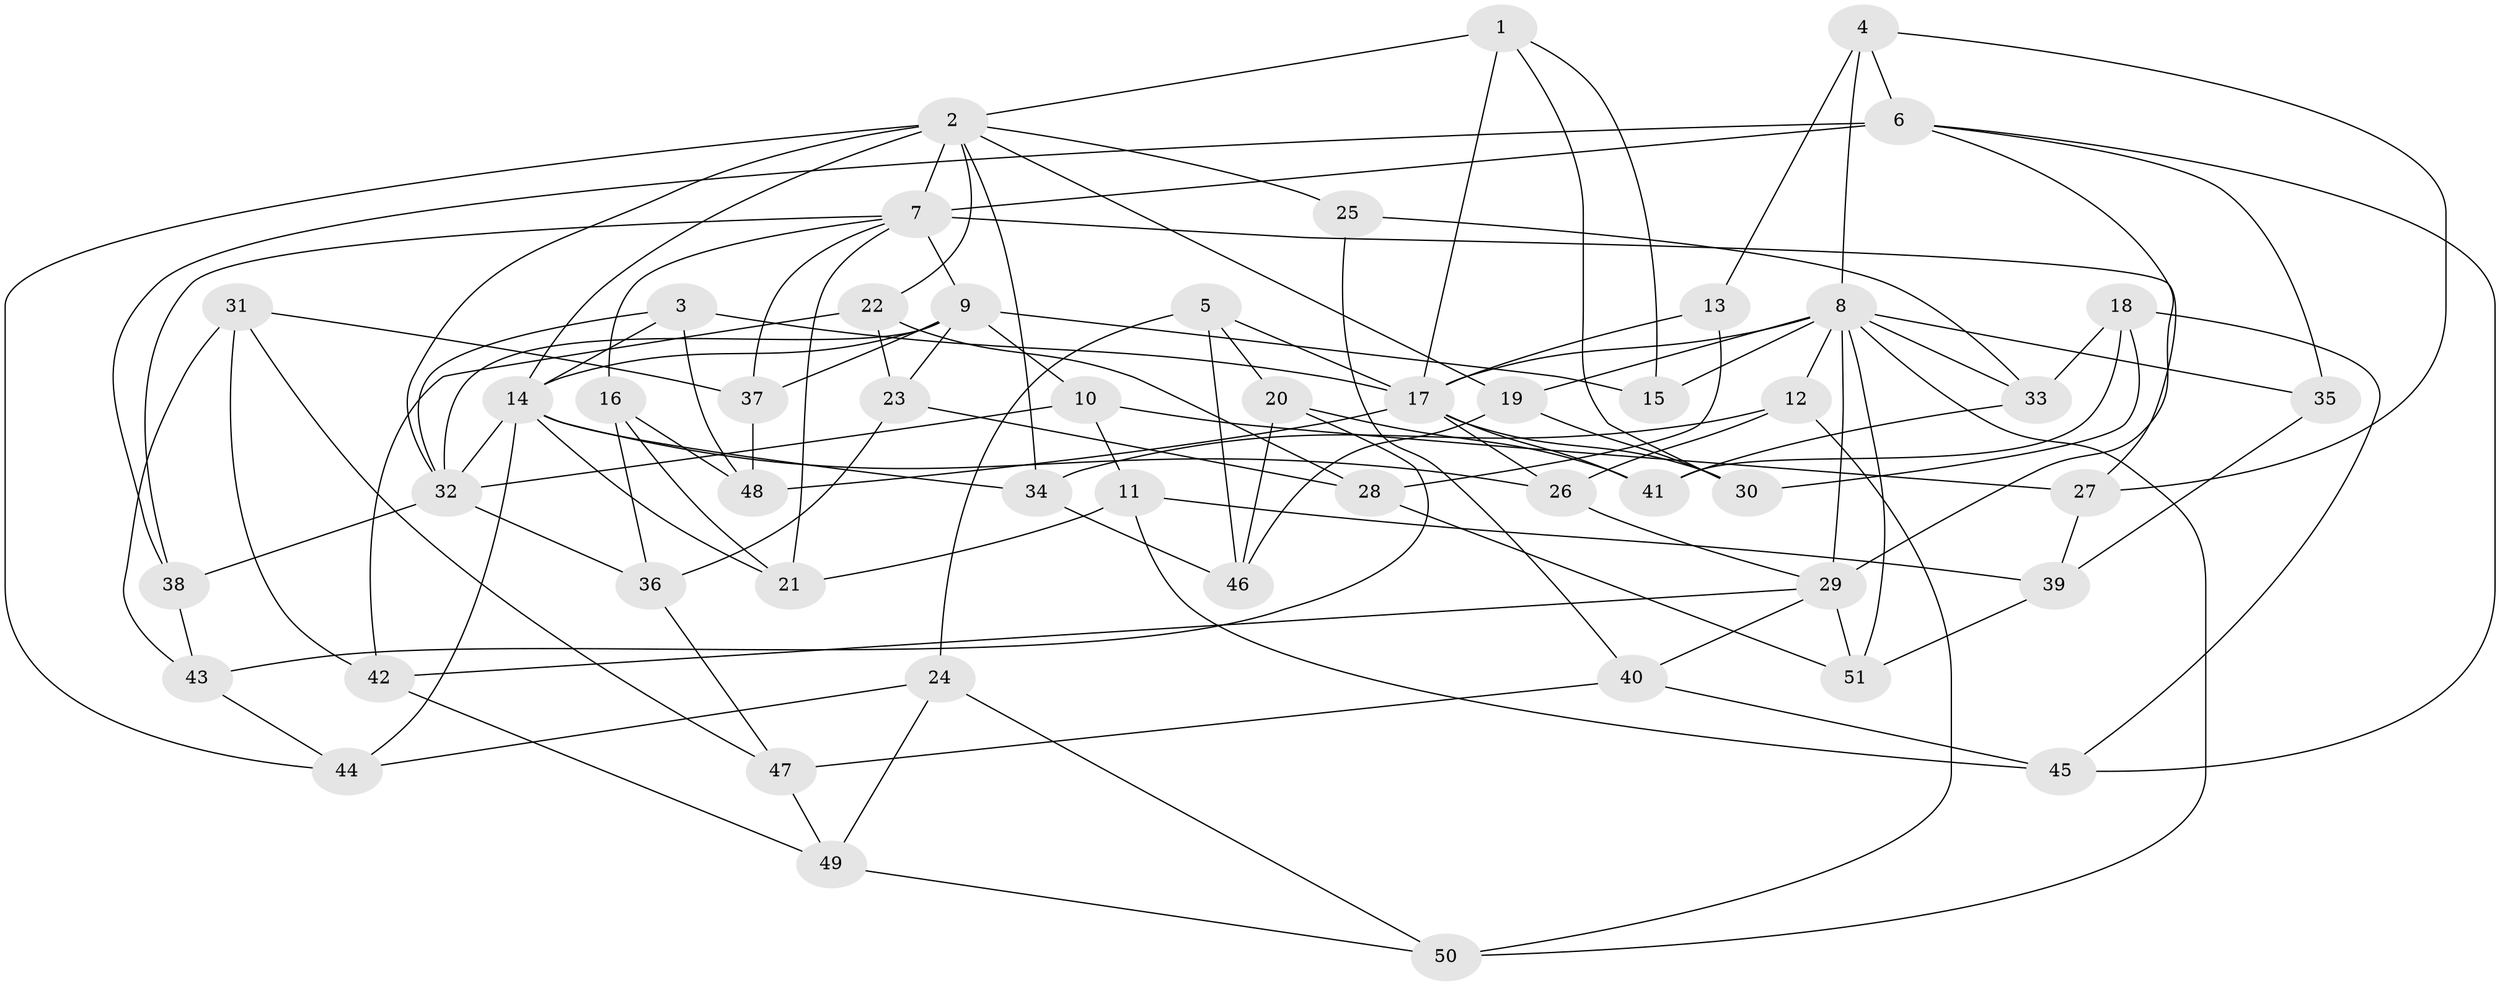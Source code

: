 // original degree distribution, {4: 1.0}
// Generated by graph-tools (version 1.1) at 2025/53/03/04/25 22:53:50]
// undirected, 51 vertices, 117 edges
graph export_dot {
  node [color=gray90,style=filled];
  1;
  2;
  3;
  4;
  5;
  6;
  7;
  8;
  9;
  10;
  11;
  12;
  13;
  14;
  15;
  16;
  17;
  18;
  19;
  20;
  21;
  22;
  23;
  24;
  25;
  26;
  27;
  28;
  29;
  30;
  31;
  32;
  33;
  34;
  35;
  36;
  37;
  38;
  39;
  40;
  41;
  42;
  43;
  44;
  45;
  46;
  47;
  48;
  49;
  50;
  51;
  1 -- 2 [weight=1.0];
  1 -- 15 [weight=1.0];
  1 -- 17 [weight=1.0];
  1 -- 30 [weight=1.0];
  2 -- 7 [weight=1.0];
  2 -- 14 [weight=2.0];
  2 -- 19 [weight=1.0];
  2 -- 22 [weight=1.0];
  2 -- 25 [weight=2.0];
  2 -- 32 [weight=2.0];
  2 -- 34 [weight=1.0];
  2 -- 44 [weight=1.0];
  3 -- 14 [weight=1.0];
  3 -- 17 [weight=1.0];
  3 -- 32 [weight=1.0];
  3 -- 48 [weight=1.0];
  4 -- 6 [weight=1.0];
  4 -- 8 [weight=1.0];
  4 -- 13 [weight=1.0];
  4 -- 27 [weight=1.0];
  5 -- 17 [weight=1.0];
  5 -- 20 [weight=1.0];
  5 -- 24 [weight=1.0];
  5 -- 46 [weight=1.0];
  6 -- 7 [weight=5.0];
  6 -- 29 [weight=2.0];
  6 -- 35 [weight=2.0];
  6 -- 38 [weight=1.0];
  6 -- 45 [weight=1.0];
  7 -- 9 [weight=1.0];
  7 -- 16 [weight=1.0];
  7 -- 21 [weight=1.0];
  7 -- 27 [weight=1.0];
  7 -- 37 [weight=1.0];
  7 -- 38 [weight=1.0];
  8 -- 12 [weight=1.0];
  8 -- 15 [weight=2.0];
  8 -- 17 [weight=1.0];
  8 -- 19 [weight=1.0];
  8 -- 29 [weight=2.0];
  8 -- 33 [weight=1.0];
  8 -- 35 [weight=1.0];
  8 -- 50 [weight=1.0];
  8 -- 51 [weight=1.0];
  9 -- 10 [weight=1.0];
  9 -- 14 [weight=1.0];
  9 -- 15 [weight=1.0];
  9 -- 23 [weight=1.0];
  9 -- 32 [weight=4.0];
  9 -- 37 [weight=1.0];
  10 -- 11 [weight=1.0];
  10 -- 27 [weight=1.0];
  10 -- 32 [weight=1.0];
  11 -- 21 [weight=1.0];
  11 -- 39 [weight=1.0];
  11 -- 45 [weight=1.0];
  12 -- 26 [weight=1.0];
  12 -- 34 [weight=1.0];
  12 -- 50 [weight=1.0];
  13 -- 17 [weight=2.0];
  13 -- 28 [weight=1.0];
  14 -- 21 [weight=1.0];
  14 -- 26 [weight=1.0];
  14 -- 32 [weight=2.0];
  14 -- 34 [weight=1.0];
  14 -- 44 [weight=1.0];
  16 -- 21 [weight=1.0];
  16 -- 36 [weight=1.0];
  16 -- 48 [weight=1.0];
  17 -- 26 [weight=1.0];
  17 -- 30 [weight=1.0];
  17 -- 41 [weight=1.0];
  17 -- 48 [weight=1.0];
  18 -- 30 [weight=1.0];
  18 -- 33 [weight=1.0];
  18 -- 41 [weight=1.0];
  18 -- 45 [weight=1.0];
  19 -- 30 [weight=1.0];
  19 -- 46 [weight=1.0];
  20 -- 41 [weight=1.0];
  20 -- 43 [weight=1.0];
  20 -- 46 [weight=1.0];
  22 -- 23 [weight=1.0];
  22 -- 28 [weight=1.0];
  22 -- 42 [weight=1.0];
  23 -- 28 [weight=1.0];
  23 -- 36 [weight=1.0];
  24 -- 44 [weight=1.0];
  24 -- 49 [weight=1.0];
  24 -- 50 [weight=1.0];
  25 -- 33 [weight=1.0];
  25 -- 40 [weight=1.0];
  26 -- 29 [weight=1.0];
  27 -- 39 [weight=1.0];
  28 -- 51 [weight=1.0];
  29 -- 40 [weight=1.0];
  29 -- 42 [weight=1.0];
  29 -- 51 [weight=1.0];
  31 -- 37 [weight=1.0];
  31 -- 42 [weight=1.0];
  31 -- 43 [weight=1.0];
  31 -- 47 [weight=1.0];
  32 -- 36 [weight=1.0];
  32 -- 38 [weight=1.0];
  33 -- 41 [weight=1.0];
  34 -- 46 [weight=1.0];
  35 -- 39 [weight=1.0];
  36 -- 47 [weight=1.0];
  37 -- 48 [weight=1.0];
  38 -- 43 [weight=1.0];
  39 -- 51 [weight=1.0];
  40 -- 45 [weight=1.0];
  40 -- 47 [weight=1.0];
  42 -- 49 [weight=1.0];
  43 -- 44 [weight=1.0];
  47 -- 49 [weight=1.0];
  49 -- 50 [weight=1.0];
}
